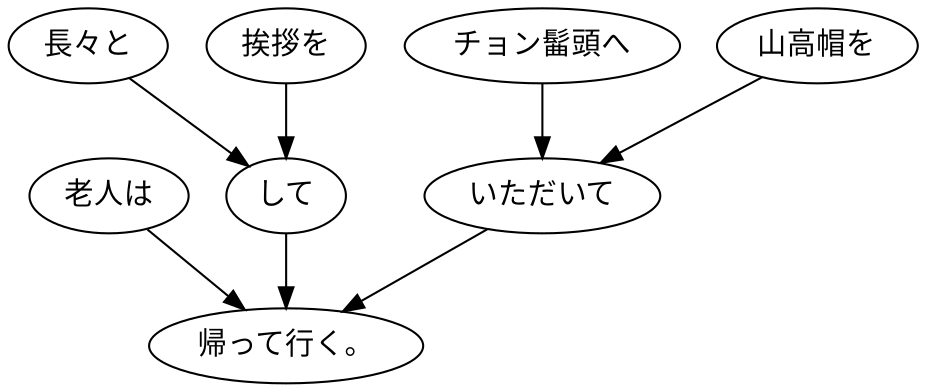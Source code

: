 digraph graph6046 {
	node0 [label="老人は"];
	node1 [label="長々と"];
	node2 [label="挨拶を"];
	node3 [label="して"];
	node4 [label="チョン髷頭へ"];
	node5 [label="山高帽を"];
	node6 [label="いただいて"];
	node7 [label="帰って行く。"];
	node0 -> node7;
	node1 -> node3;
	node2 -> node3;
	node3 -> node7;
	node4 -> node6;
	node5 -> node6;
	node6 -> node7;
}
